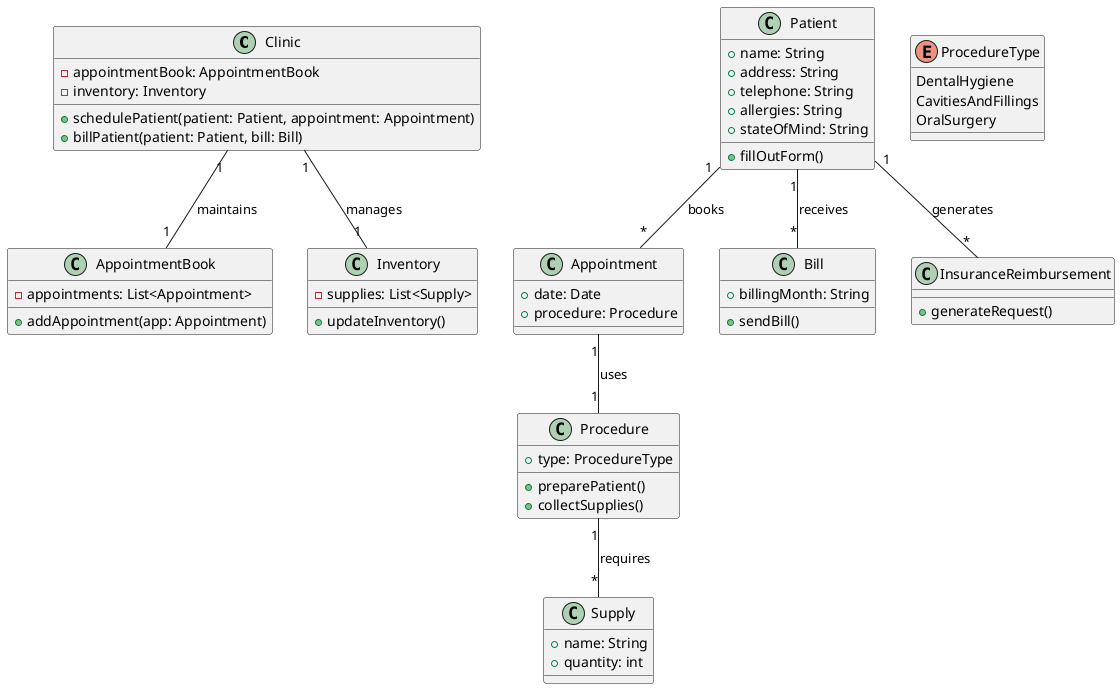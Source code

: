 @startuml
' Clinic system for scheduling, services, and billing

class Clinic {
  - appointmentBook: AppointmentBook
  - inventory: Inventory
  + schedulePatient(patient: Patient, appointment: Appointment)
  + billPatient(patient: Patient, bill: Bill)
}

class Patient {
  + name: String
  + address: String
  + telephone: String
  + allergies: String
  + stateOfMind: String
  + fillOutForm()
}

class AppointmentBook {
  - appointments: List<Appointment>
  + addAppointment(app: Appointment)
}

class Appointment {
  + date: Date
  + procedure: Procedure
}

enum ProcedureType {
  DentalHygiene
  CavitiesAndFillings
  OralSurgery
}

class Procedure {
  + type: ProcedureType
  + preparePatient()
  + collectSupplies()
}

class Supply {
  + name: String
  + quantity: int
}

class Bill {
  + billingMonth: String
  + sendBill()
}

class InsuranceReimbursement {
  + generateRequest()
}

class Inventory {
  - supplies: List<Supply>
  + updateInventory()
}

' Associations
Patient "1" -- "*" Appointment : books
Appointment "1" -- "1" Procedure : uses
Procedure "1" -- "*" Supply : requires
Patient "1" -- "*" Bill : receives
Patient "1" -- "*" InsuranceReimbursement : generates
Clinic "1" -- "1" AppointmentBook : maintains
Clinic "1" -- "1" Inventory : manages

@enduml